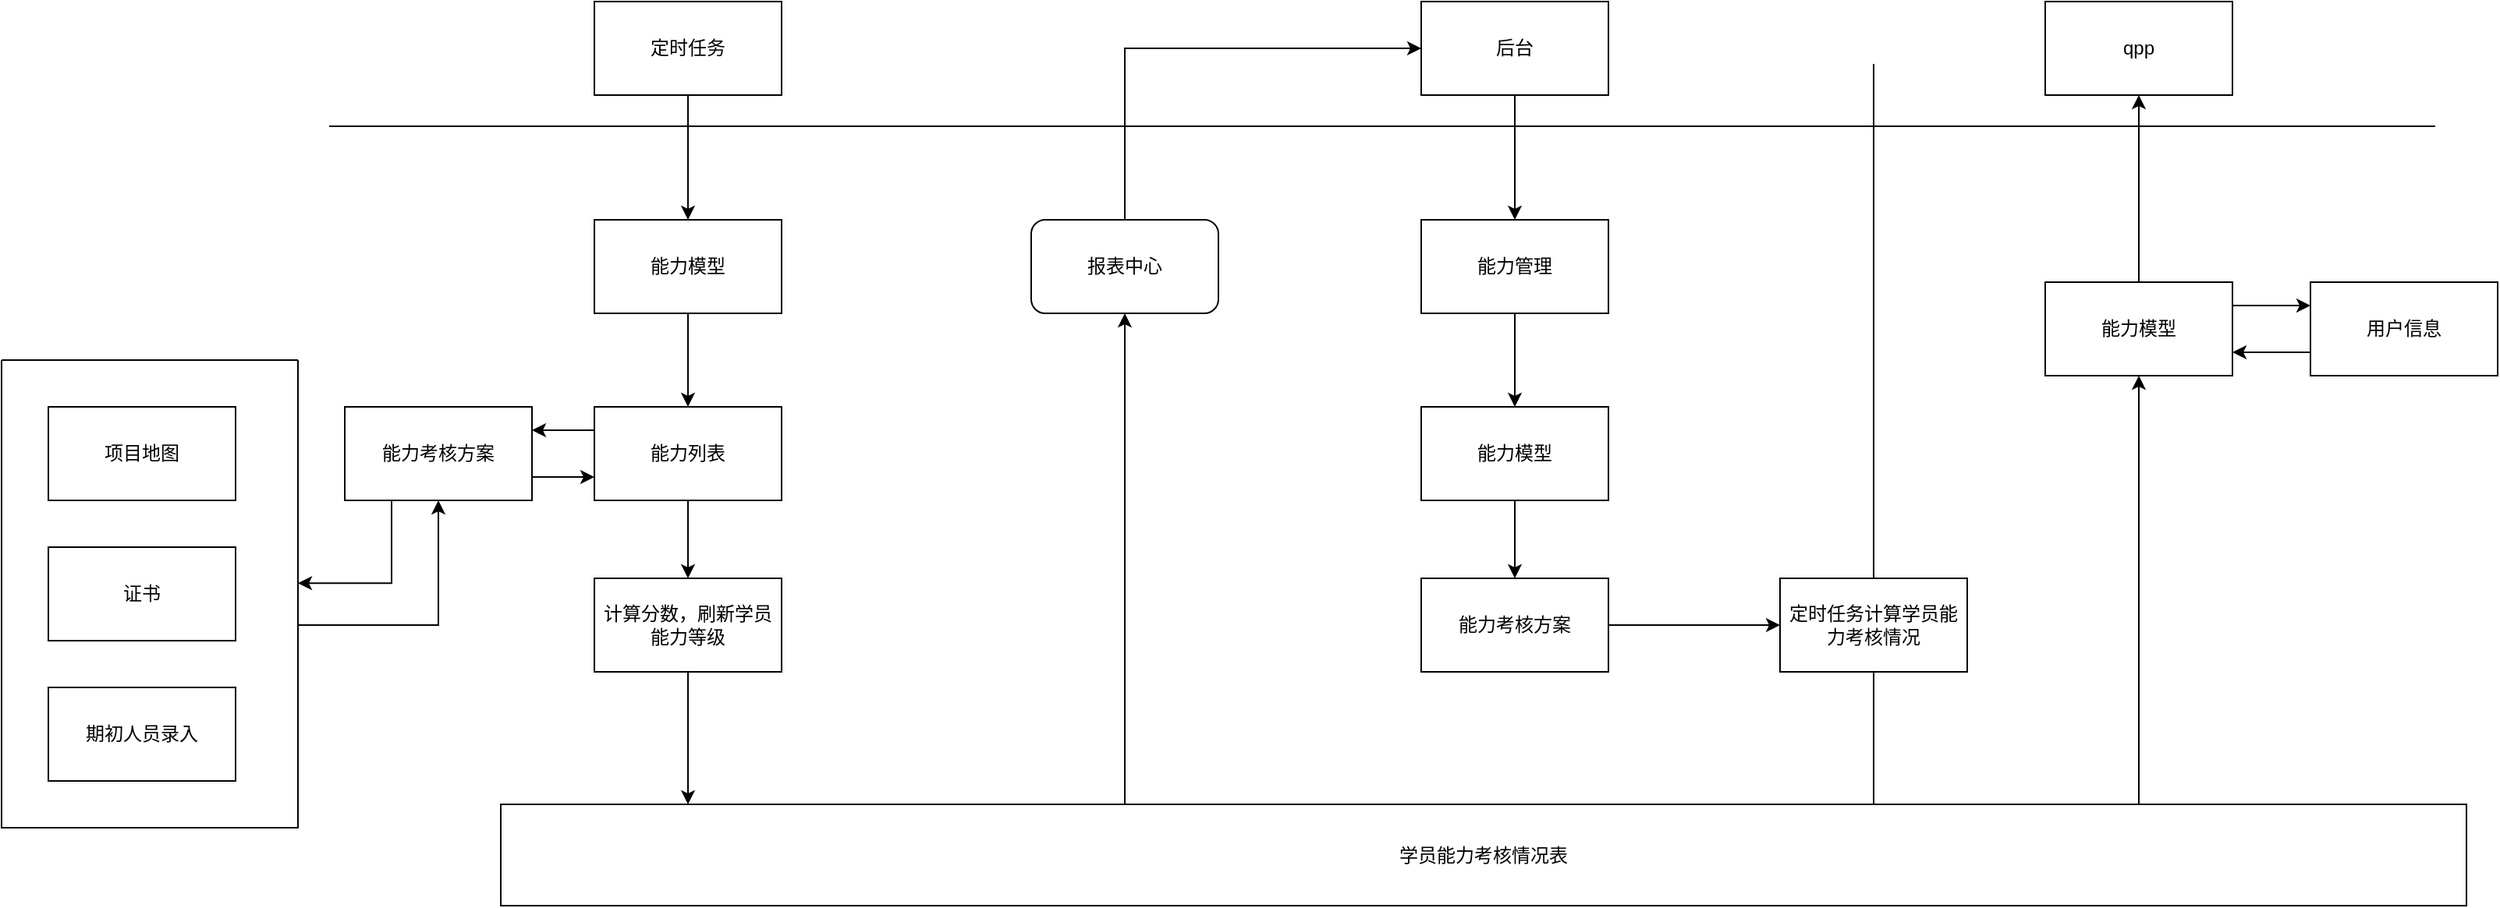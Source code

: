 <mxfile version="16.6.1" type="github">
  <diagram id="X77dKztJRfCibkYVblq0" name="Page-1">
    <mxGraphModel dx="3076" dy="762" grid="1" gridSize="10" guides="1" tooltips="1" connect="1" arrows="1" fold="1" page="1" pageScale="1" pageWidth="827" pageHeight="1169" math="0" shadow="0">
      <root>
        <mxCell id="0" />
        <mxCell id="1" parent="0" />
        <mxCell id="SrPzOORxQsSpC2F4RSff-1" value="" style="endArrow=none;html=1;rounded=0;" edge="1" parent="1">
          <mxGeometry width="50" height="50" relative="1" as="geometry">
            <mxPoint x="-630" y="120" as="sourcePoint" />
            <mxPoint x="720" y="120" as="targetPoint" />
          </mxGeometry>
        </mxCell>
        <mxCell id="SrPzOORxQsSpC2F4RSff-2" value="" style="endArrow=none;html=1;rounded=0;" edge="1" parent="1">
          <mxGeometry width="50" height="50" relative="1" as="geometry">
            <mxPoint x="360" y="530" as="sourcePoint" />
            <mxPoint x="360" y="80" as="targetPoint" />
          </mxGeometry>
        </mxCell>
        <mxCell id="SrPzOORxQsSpC2F4RSff-5" style="edgeStyle=orthogonalEdgeStyle;rounded=0;orthogonalLoop=1;jettySize=auto;html=1;exitX=0.5;exitY=1;exitDx=0;exitDy=0;" edge="1" parent="1" source="SrPzOORxQsSpC2F4RSff-3" target="SrPzOORxQsSpC2F4RSff-4">
          <mxGeometry relative="1" as="geometry" />
        </mxCell>
        <mxCell id="SrPzOORxQsSpC2F4RSff-3" value="后台" style="rounded=0;whiteSpace=wrap;html=1;" vertex="1" parent="1">
          <mxGeometry x="70" y="40" width="120" height="60" as="geometry" />
        </mxCell>
        <mxCell id="SrPzOORxQsSpC2F4RSff-7" style="edgeStyle=orthogonalEdgeStyle;rounded=0;orthogonalLoop=1;jettySize=auto;html=1;exitX=0.5;exitY=1;exitDx=0;exitDy=0;" edge="1" parent="1" source="SrPzOORxQsSpC2F4RSff-4" target="SrPzOORxQsSpC2F4RSff-6">
          <mxGeometry relative="1" as="geometry" />
        </mxCell>
        <mxCell id="SrPzOORxQsSpC2F4RSff-4" value="能力管理" style="rounded=0;whiteSpace=wrap;html=1;" vertex="1" parent="1">
          <mxGeometry x="70" y="180" width="120" height="60" as="geometry" />
        </mxCell>
        <mxCell id="SrPzOORxQsSpC2F4RSff-9" style="edgeStyle=orthogonalEdgeStyle;rounded=0;orthogonalLoop=1;jettySize=auto;html=1;exitX=0.5;exitY=1;exitDx=0;exitDy=0;" edge="1" parent="1" source="SrPzOORxQsSpC2F4RSff-6" target="SrPzOORxQsSpC2F4RSff-8">
          <mxGeometry relative="1" as="geometry" />
        </mxCell>
        <mxCell id="SrPzOORxQsSpC2F4RSff-6" value="能力模型" style="rounded=0;whiteSpace=wrap;html=1;" vertex="1" parent="1">
          <mxGeometry x="70" y="300" width="120" height="60" as="geometry" />
        </mxCell>
        <mxCell id="SrPzOORxQsSpC2F4RSff-12" style="edgeStyle=orthogonalEdgeStyle;rounded=0;orthogonalLoop=1;jettySize=auto;html=1;exitX=1;exitY=0.5;exitDx=0;exitDy=0;" edge="1" parent="1" source="SrPzOORxQsSpC2F4RSff-8" target="SrPzOORxQsSpC2F4RSff-10">
          <mxGeometry relative="1" as="geometry" />
        </mxCell>
        <mxCell id="SrPzOORxQsSpC2F4RSff-8" value="能力考核方案" style="rounded=0;whiteSpace=wrap;html=1;" vertex="1" parent="1">
          <mxGeometry x="70" y="410" width="120" height="60" as="geometry" />
        </mxCell>
        <mxCell id="SrPzOORxQsSpC2F4RSff-14" style="edgeStyle=orthogonalEdgeStyle;rounded=0;orthogonalLoop=1;jettySize=auto;html=1;exitX=0.5;exitY=1;exitDx=0;exitDy=0;entryX=0.411;entryY=0.083;entryDx=0;entryDy=0;entryPerimeter=0;" edge="1" parent="1" source="SrPzOORxQsSpC2F4RSff-10" target="SrPzOORxQsSpC2F4RSff-13">
          <mxGeometry relative="1" as="geometry">
            <mxPoint x="360" y="540" as="targetPoint" />
            <Array as="points">
              <mxPoint x="360" y="560" />
            </Array>
          </mxGeometry>
        </mxCell>
        <mxCell id="SrPzOORxQsSpC2F4RSff-10" value="定时任务计算学员能力考核情况" style="rounded=0;whiteSpace=wrap;html=1;" vertex="1" parent="1">
          <mxGeometry x="300" y="410" width="120" height="60" as="geometry" />
        </mxCell>
        <mxCell id="SrPzOORxQsSpC2F4RSff-19" style="edgeStyle=orthogonalEdgeStyle;rounded=0;orthogonalLoop=1;jettySize=auto;html=1;exitX=0.75;exitY=0;exitDx=0;exitDy=0;" edge="1" parent="1" source="SrPzOORxQsSpC2F4RSff-13" target="SrPzOORxQsSpC2F4RSff-16">
          <mxGeometry relative="1" as="geometry">
            <Array as="points">
              <mxPoint x="530" y="555" />
            </Array>
          </mxGeometry>
        </mxCell>
        <mxCell id="SrPzOORxQsSpC2F4RSff-30" style="edgeStyle=orthogonalEdgeStyle;rounded=0;orthogonalLoop=1;jettySize=auto;html=1;" edge="1" parent="1" source="SrPzOORxQsSpC2F4RSff-13" target="SrPzOORxQsSpC2F4RSff-29">
          <mxGeometry relative="1" as="geometry">
            <Array as="points">
              <mxPoint x="-120" y="520" />
              <mxPoint x="-120" y="520" />
            </Array>
          </mxGeometry>
        </mxCell>
        <mxCell id="SrPzOORxQsSpC2F4RSff-13" value="学员能力考核情况表" style="rounded=0;whiteSpace=wrap;html=1;" vertex="1" parent="1">
          <mxGeometry x="-520" y="555" width="1260" height="65" as="geometry" />
        </mxCell>
        <mxCell id="SrPzOORxQsSpC2F4RSff-15" value="qpp" style="rounded=0;whiteSpace=wrap;html=1;" vertex="1" parent="1">
          <mxGeometry x="470" y="40" width="120" height="60" as="geometry" />
        </mxCell>
        <mxCell id="SrPzOORxQsSpC2F4RSff-20" style="edgeStyle=orthogonalEdgeStyle;rounded=0;orthogonalLoop=1;jettySize=auto;html=1;" edge="1" parent="1" source="SrPzOORxQsSpC2F4RSff-16" target="SrPzOORxQsSpC2F4RSff-15">
          <mxGeometry relative="1" as="geometry" />
        </mxCell>
        <mxCell id="SrPzOORxQsSpC2F4RSff-34" style="edgeStyle=orthogonalEdgeStyle;rounded=0;orthogonalLoop=1;jettySize=auto;html=1;exitX=1;exitY=0.25;exitDx=0;exitDy=0;entryX=0;entryY=0.25;entryDx=0;entryDy=0;" edge="1" parent="1" source="SrPzOORxQsSpC2F4RSff-16" target="SrPzOORxQsSpC2F4RSff-33">
          <mxGeometry relative="1" as="geometry" />
        </mxCell>
        <mxCell id="SrPzOORxQsSpC2F4RSff-16" value="能力模型" style="rounded=0;whiteSpace=wrap;html=1;" vertex="1" parent="1">
          <mxGeometry x="470" y="220" width="120" height="60" as="geometry" />
        </mxCell>
        <mxCell id="SrPzOORxQsSpC2F4RSff-23" style="edgeStyle=orthogonalEdgeStyle;rounded=0;orthogonalLoop=1;jettySize=auto;html=1;exitX=0.5;exitY=1;exitDx=0;exitDy=0;" edge="1" parent="1" source="SrPzOORxQsSpC2F4RSff-21" target="SrPzOORxQsSpC2F4RSff-22">
          <mxGeometry relative="1" as="geometry" />
        </mxCell>
        <mxCell id="SrPzOORxQsSpC2F4RSff-21" value="定时任务" style="rounded=0;whiteSpace=wrap;html=1;" vertex="1" parent="1">
          <mxGeometry x="-460" y="40" width="120" height="60" as="geometry" />
        </mxCell>
        <mxCell id="SrPzOORxQsSpC2F4RSff-25" style="edgeStyle=orthogonalEdgeStyle;rounded=0;orthogonalLoop=1;jettySize=auto;html=1;exitX=0.5;exitY=1;exitDx=0;exitDy=0;" edge="1" parent="1" source="SrPzOORxQsSpC2F4RSff-22" target="SrPzOORxQsSpC2F4RSff-24">
          <mxGeometry relative="1" as="geometry" />
        </mxCell>
        <mxCell id="SrPzOORxQsSpC2F4RSff-22" value="能力模型" style="rounded=0;whiteSpace=wrap;html=1;" vertex="1" parent="1">
          <mxGeometry x="-460" y="180" width="120" height="60" as="geometry" />
        </mxCell>
        <mxCell id="SrPzOORxQsSpC2F4RSff-27" style="edgeStyle=orthogonalEdgeStyle;rounded=0;orthogonalLoop=1;jettySize=auto;html=1;exitX=0.5;exitY=1;exitDx=0;exitDy=0;" edge="1" parent="1" source="SrPzOORxQsSpC2F4RSff-24" target="SrPzOORxQsSpC2F4RSff-26">
          <mxGeometry relative="1" as="geometry" />
        </mxCell>
        <mxCell id="SrPzOORxQsSpC2F4RSff-40" style="edgeStyle=orthogonalEdgeStyle;rounded=0;orthogonalLoop=1;jettySize=auto;html=1;exitX=0;exitY=0.25;exitDx=0;exitDy=0;" edge="1" parent="1" source="SrPzOORxQsSpC2F4RSff-24" target="SrPzOORxQsSpC2F4RSff-36">
          <mxGeometry relative="1" as="geometry">
            <Array as="points">
              <mxPoint x="-490" y="315" />
              <mxPoint x="-490" y="315" />
            </Array>
          </mxGeometry>
        </mxCell>
        <mxCell id="SrPzOORxQsSpC2F4RSff-24" value="能力列表" style="rounded=0;whiteSpace=wrap;html=1;" vertex="1" parent="1">
          <mxGeometry x="-460" y="300" width="120" height="60" as="geometry" />
        </mxCell>
        <mxCell id="SrPzOORxQsSpC2F4RSff-32" style="edgeStyle=orthogonalEdgeStyle;rounded=0;orthogonalLoop=1;jettySize=auto;html=1;" edge="1" parent="1" source="SrPzOORxQsSpC2F4RSff-26" target="SrPzOORxQsSpC2F4RSff-13">
          <mxGeometry relative="1" as="geometry">
            <Array as="points">
              <mxPoint x="-400" y="530" />
              <mxPoint x="-400" y="530" />
            </Array>
          </mxGeometry>
        </mxCell>
        <mxCell id="SrPzOORxQsSpC2F4RSff-26" value="计算分数，刷新学员能力等级" style="rounded=0;whiteSpace=wrap;html=1;" vertex="1" parent="1">
          <mxGeometry x="-460" y="410" width="120" height="60" as="geometry" />
        </mxCell>
        <mxCell id="SrPzOORxQsSpC2F4RSff-31" style="edgeStyle=orthogonalEdgeStyle;rounded=0;orthogonalLoop=1;jettySize=auto;html=1;entryX=0;entryY=0.5;entryDx=0;entryDy=0;" edge="1" parent="1" source="SrPzOORxQsSpC2F4RSff-29" target="SrPzOORxQsSpC2F4RSff-3">
          <mxGeometry relative="1" as="geometry">
            <Array as="points">
              <mxPoint x="-120" y="70" />
            </Array>
          </mxGeometry>
        </mxCell>
        <mxCell id="SrPzOORxQsSpC2F4RSff-29" value="报表中心" style="rounded=1;whiteSpace=wrap;html=1;" vertex="1" parent="1">
          <mxGeometry x="-180" y="180" width="120" height="60" as="geometry" />
        </mxCell>
        <mxCell id="SrPzOORxQsSpC2F4RSff-35" style="edgeStyle=orthogonalEdgeStyle;rounded=0;orthogonalLoop=1;jettySize=auto;html=1;exitX=0;exitY=0.75;exitDx=0;exitDy=0;entryX=1;entryY=0.75;entryDx=0;entryDy=0;" edge="1" parent="1" source="SrPzOORxQsSpC2F4RSff-33" target="SrPzOORxQsSpC2F4RSff-16">
          <mxGeometry relative="1" as="geometry" />
        </mxCell>
        <mxCell id="SrPzOORxQsSpC2F4RSff-33" value="用户信息" style="rounded=0;whiteSpace=wrap;html=1;" vertex="1" parent="1">
          <mxGeometry x="640" y="220" width="120" height="60" as="geometry" />
        </mxCell>
        <mxCell id="SrPzOORxQsSpC2F4RSff-41" style="edgeStyle=orthogonalEdgeStyle;rounded=0;orthogonalLoop=1;jettySize=auto;html=1;exitX=1;exitY=0.75;exitDx=0;exitDy=0;entryX=0;entryY=0.75;entryDx=0;entryDy=0;" edge="1" parent="1" source="SrPzOORxQsSpC2F4RSff-36" target="SrPzOORxQsSpC2F4RSff-24">
          <mxGeometry relative="1" as="geometry" />
        </mxCell>
        <mxCell id="SrPzOORxQsSpC2F4RSff-52" style="edgeStyle=orthogonalEdgeStyle;rounded=0;orthogonalLoop=1;jettySize=auto;html=1;exitX=0.25;exitY=1;exitDx=0;exitDy=0;entryX=1;entryY=0.477;entryDx=0;entryDy=0;entryPerimeter=0;" edge="1" parent="1" source="SrPzOORxQsSpC2F4RSff-36" target="SrPzOORxQsSpC2F4RSff-50">
          <mxGeometry relative="1" as="geometry" />
        </mxCell>
        <mxCell id="SrPzOORxQsSpC2F4RSff-36" value="能力考核方案" style="rounded=0;whiteSpace=wrap;html=1;" vertex="1" parent="1">
          <mxGeometry x="-620" y="300" width="120" height="60" as="geometry" />
        </mxCell>
        <mxCell id="SrPzOORxQsSpC2F4RSff-53" style="edgeStyle=orthogonalEdgeStyle;rounded=0;orthogonalLoop=1;jettySize=auto;html=1;exitX=1;exitY=0.75;exitDx=0;exitDy=0;entryX=0.5;entryY=1;entryDx=0;entryDy=0;" edge="1" parent="1" source="SrPzOORxQsSpC2F4RSff-50" target="SrPzOORxQsSpC2F4RSff-36">
          <mxGeometry relative="1" as="geometry">
            <Array as="points">
              <mxPoint x="-650" y="440" />
              <mxPoint x="-560" y="440" />
            </Array>
          </mxGeometry>
        </mxCell>
        <mxCell id="SrPzOORxQsSpC2F4RSff-50" value="" style="swimlane;startSize=0;" vertex="1" parent="1">
          <mxGeometry x="-840" y="270" width="190" height="300" as="geometry" />
        </mxCell>
        <mxCell id="SrPzOORxQsSpC2F4RSff-42" value="项目地图" style="rounded=0;whiteSpace=wrap;html=1;" vertex="1" parent="SrPzOORxQsSpC2F4RSff-50">
          <mxGeometry x="30" y="30" width="120" height="60" as="geometry" />
        </mxCell>
        <mxCell id="SrPzOORxQsSpC2F4RSff-43" value="证书" style="rounded=0;whiteSpace=wrap;html=1;" vertex="1" parent="SrPzOORxQsSpC2F4RSff-50">
          <mxGeometry x="30" y="120" width="120" height="60" as="geometry" />
        </mxCell>
        <mxCell id="SrPzOORxQsSpC2F4RSff-44" value="期初人员录入" style="rounded=0;whiteSpace=wrap;html=1;" vertex="1" parent="SrPzOORxQsSpC2F4RSff-50">
          <mxGeometry x="30" y="210" width="120" height="60" as="geometry" />
        </mxCell>
      </root>
    </mxGraphModel>
  </diagram>
</mxfile>
